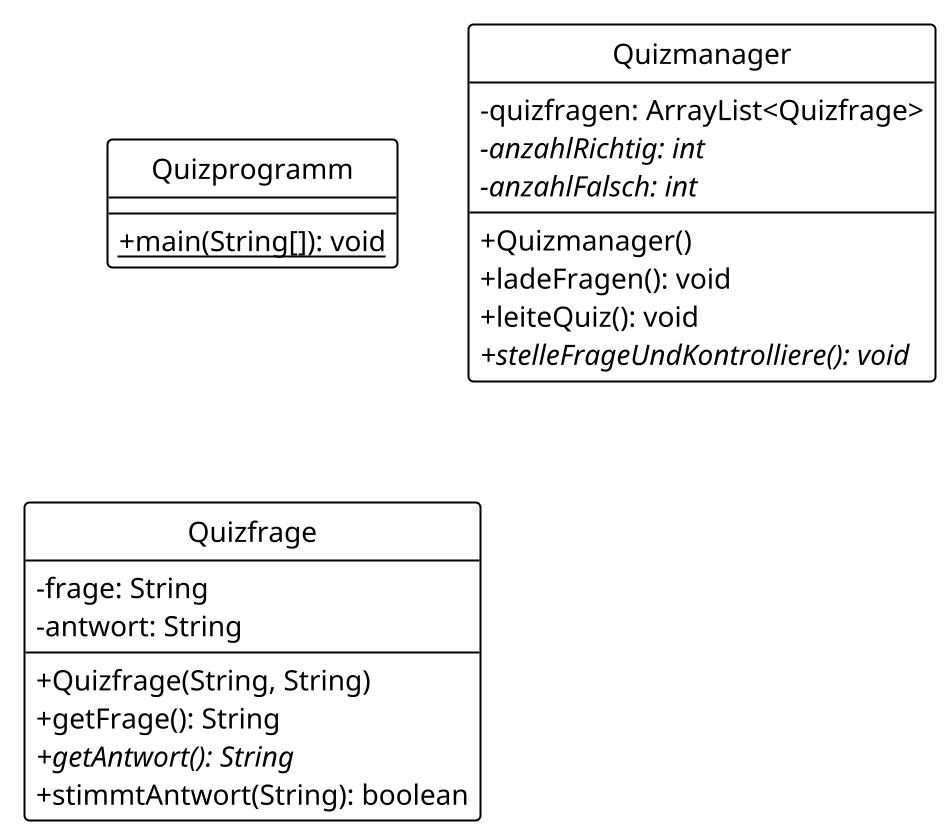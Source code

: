 @startuml
!theme plain
scale 2.0
skinparam classAttributeIconSize 0
hide circle

class Quizprogramm {
    <u>+main(String[]): void
}

class Quizmanager {
    -quizfragen: ArrayList<Quizfrage>
    <i>-anzahlRichtig: int
    <i>-anzahlFalsch: int
    +Quizmanager()
    +ladeFragen(): void
    +leiteQuiz(): void
    <i>+stelleFrageUndKontrolliere(): void
}

class Quizfrage {
    -frage: String
    -antwort: String
    +Quizfrage(String, String)
    +getFrage(): String
    <i>+getAntwort(): String
    +stimmtAntwort(String): boolean
}
@enduml